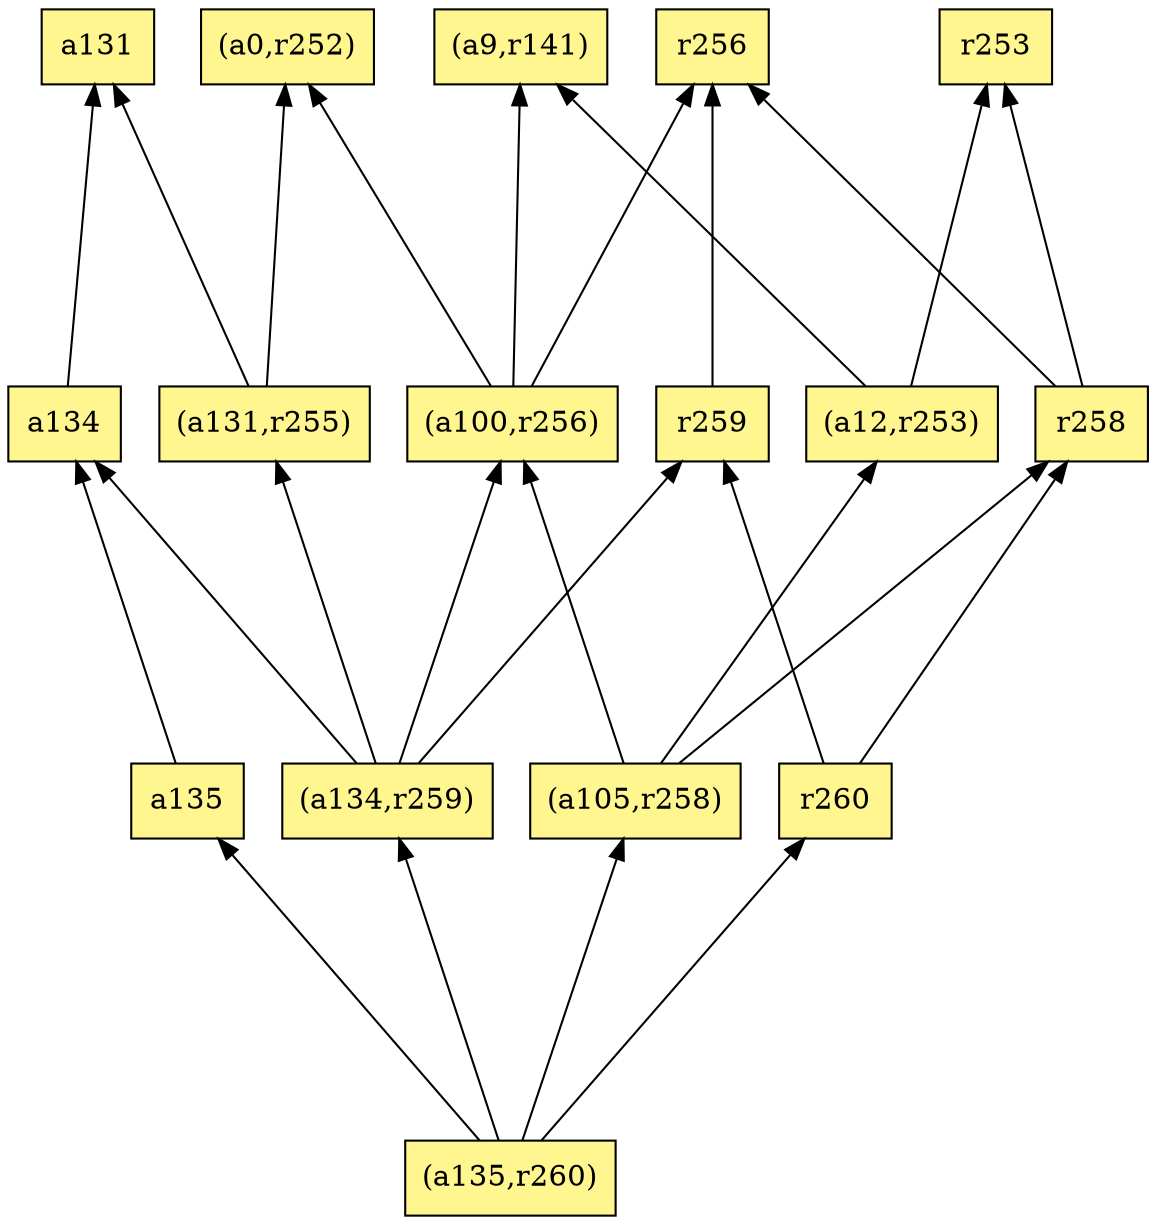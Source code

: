 digraph G {
rankdir=BT;ranksep="2.0";
"r256" [shape=record,fillcolor=khaki1,style=filled,label="{r256}"];
"(a135,r260)" [shape=record,fillcolor=khaki1,style=filled,label="{(a135,r260)}"];
"(a12,r253)" [shape=record,fillcolor=khaki1,style=filled,label="{(a12,r253)}"];
"a134" [shape=record,fillcolor=khaki1,style=filled,label="{a134}"];
"(a0,r252)" [shape=record,fillcolor=khaki1,style=filled,label="{(a0,r252)}"];
"a135" [shape=record,fillcolor=khaki1,style=filled,label="{a135}"];
"(a100,r256)" [shape=record,fillcolor=khaki1,style=filled,label="{(a100,r256)}"];
"r259" [shape=record,fillcolor=khaki1,style=filled,label="{r259}"];
"(a105,r258)" [shape=record,fillcolor=khaki1,style=filled,label="{(a105,r258)}"];
"(a134,r259)" [shape=record,fillcolor=khaki1,style=filled,label="{(a134,r259)}"];
"a131" [shape=record,fillcolor=khaki1,style=filled,label="{a131}"];
"r253" [shape=record,fillcolor=khaki1,style=filled,label="{r253}"];
"r260" [shape=record,fillcolor=khaki1,style=filled,label="{r260}"];
"r258" [shape=record,fillcolor=khaki1,style=filled,label="{r258}"];
"(a9,r141)" [shape=record,fillcolor=khaki1,style=filled,label="{(a9,r141)}"];
"(a131,r255)" [shape=record,fillcolor=khaki1,style=filled,label="{(a131,r255)}"];
"(a135,r260)" -> "(a134,r259)"
"(a135,r260)" -> "r260"
"(a135,r260)" -> "a135"
"(a135,r260)" -> "(a105,r258)"
"(a12,r253)" -> "r253"
"(a12,r253)" -> "(a9,r141)"
"a134" -> "a131"
"a135" -> "a134"
"(a100,r256)" -> "(a0,r252)"
"(a100,r256)" -> "r256"
"(a100,r256)" -> "(a9,r141)"
"r259" -> "r256"
"(a105,r258)" -> "(a12,r253)"
"(a105,r258)" -> "r258"
"(a105,r258)" -> "(a100,r256)"
"(a134,r259)" -> "a134"
"(a134,r259)" -> "(a100,r256)"
"(a134,r259)" -> "r259"
"(a134,r259)" -> "(a131,r255)"
"r260" -> "r258"
"r260" -> "r259"
"r258" -> "r253"
"r258" -> "r256"
"(a131,r255)" -> "(a0,r252)"
"(a131,r255)" -> "a131"
}